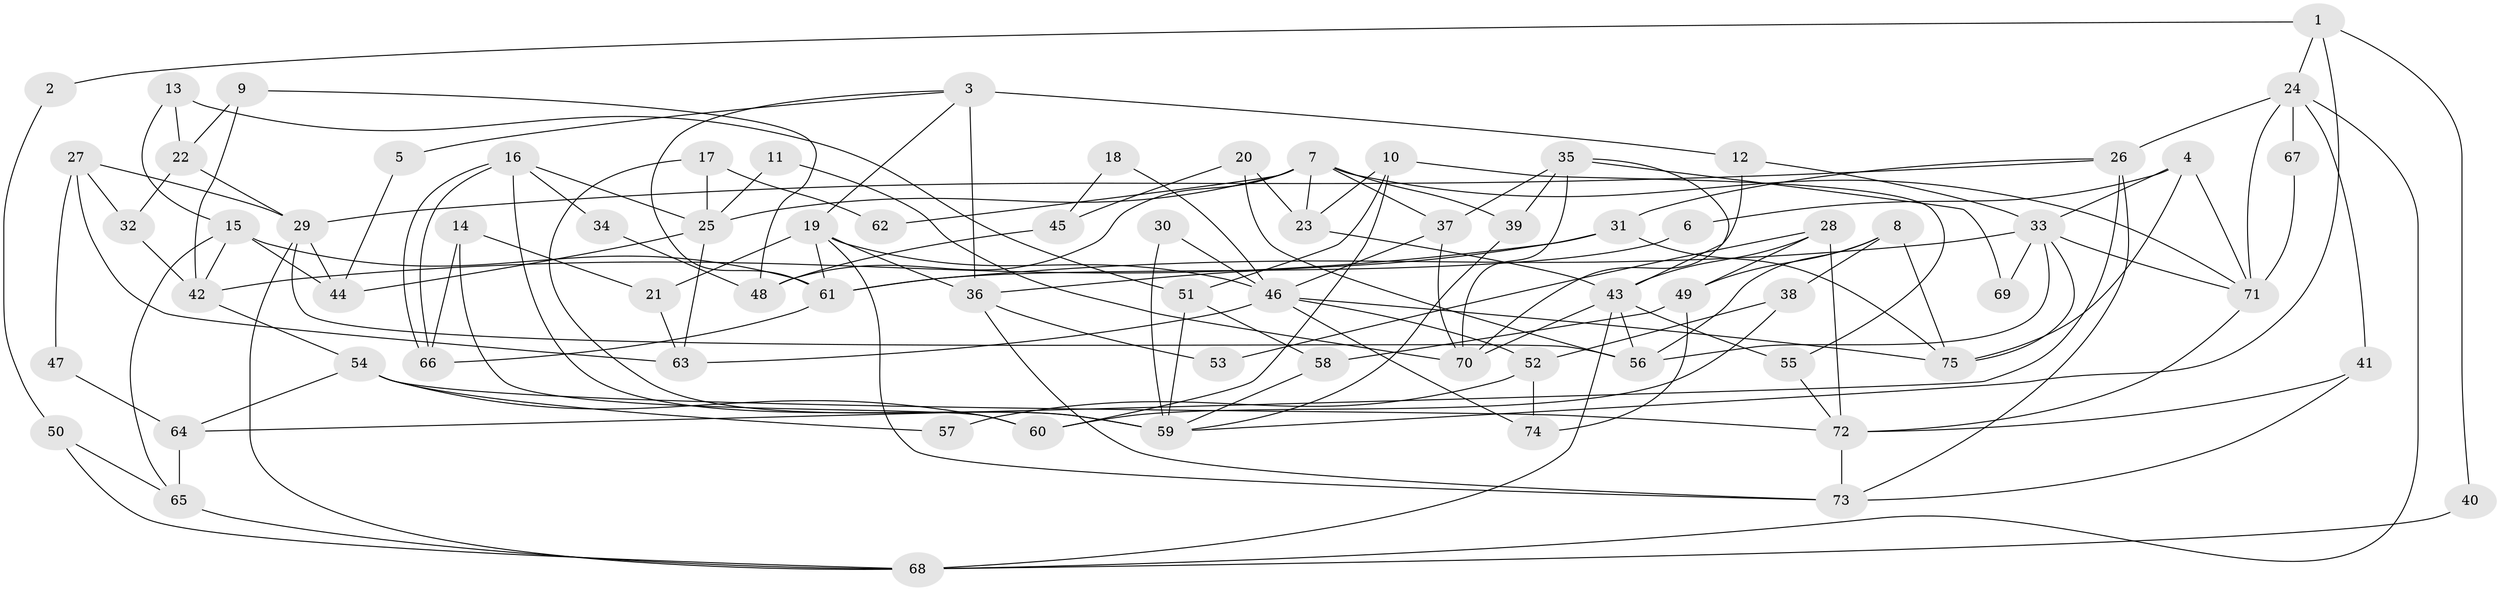 // Generated by graph-tools (version 1.1) at 2025/26/03/09/25 03:26:12]
// undirected, 75 vertices, 150 edges
graph export_dot {
graph [start="1"]
  node [color=gray90,style=filled];
  1;
  2;
  3;
  4;
  5;
  6;
  7;
  8;
  9;
  10;
  11;
  12;
  13;
  14;
  15;
  16;
  17;
  18;
  19;
  20;
  21;
  22;
  23;
  24;
  25;
  26;
  27;
  28;
  29;
  30;
  31;
  32;
  33;
  34;
  35;
  36;
  37;
  38;
  39;
  40;
  41;
  42;
  43;
  44;
  45;
  46;
  47;
  48;
  49;
  50;
  51;
  52;
  53;
  54;
  55;
  56;
  57;
  58;
  59;
  60;
  61;
  62;
  63;
  64;
  65;
  66;
  67;
  68;
  69;
  70;
  71;
  72;
  73;
  74;
  75;
  1 -- 59;
  1 -- 24;
  1 -- 2;
  1 -- 40;
  2 -- 50;
  3 -- 12;
  3 -- 19;
  3 -- 5;
  3 -- 36;
  3 -- 61;
  4 -- 75;
  4 -- 33;
  4 -- 6;
  4 -- 71;
  5 -- 44;
  6 -- 61;
  7 -- 71;
  7 -- 39;
  7 -- 23;
  7 -- 25;
  7 -- 37;
  7 -- 48;
  7 -- 62;
  8 -- 75;
  8 -- 56;
  8 -- 38;
  8 -- 49;
  9 -- 22;
  9 -- 42;
  9 -- 48;
  10 -- 55;
  10 -- 23;
  10 -- 51;
  10 -- 60;
  11 -- 25;
  11 -- 70;
  12 -- 33;
  12 -- 70;
  13 -- 51;
  13 -- 15;
  13 -- 22;
  14 -- 66;
  14 -- 60;
  14 -- 21;
  15 -- 61;
  15 -- 44;
  15 -- 42;
  15 -- 65;
  16 -- 25;
  16 -- 66;
  16 -- 66;
  16 -- 34;
  16 -- 59;
  17 -- 59;
  17 -- 25;
  17 -- 62;
  18 -- 46;
  18 -- 45;
  19 -- 36;
  19 -- 73;
  19 -- 21;
  19 -- 46;
  19 -- 61;
  20 -- 56;
  20 -- 23;
  20 -- 45;
  21 -- 63;
  22 -- 29;
  22 -- 32;
  23 -- 43;
  24 -- 26;
  24 -- 68;
  24 -- 41;
  24 -- 67;
  24 -- 71;
  25 -- 63;
  25 -- 44;
  26 -- 29;
  26 -- 31;
  26 -- 64;
  26 -- 73;
  27 -- 32;
  27 -- 63;
  27 -- 29;
  27 -- 47;
  28 -- 72;
  28 -- 43;
  28 -- 49;
  28 -- 53;
  29 -- 68;
  29 -- 44;
  29 -- 56;
  30 -- 46;
  30 -- 59;
  31 -- 75;
  31 -- 36;
  31 -- 42;
  32 -- 42;
  33 -- 61;
  33 -- 71;
  33 -- 56;
  33 -- 69;
  33 -- 75;
  34 -- 48;
  35 -- 70;
  35 -- 37;
  35 -- 39;
  35 -- 43;
  35 -- 69;
  36 -- 73;
  36 -- 53;
  37 -- 46;
  37 -- 70;
  38 -- 60;
  38 -- 52;
  39 -- 59;
  40 -- 68;
  41 -- 73;
  41 -- 72;
  42 -- 54;
  43 -- 56;
  43 -- 55;
  43 -- 68;
  43 -- 70;
  45 -- 48;
  46 -- 52;
  46 -- 63;
  46 -- 74;
  46 -- 75;
  47 -- 64;
  49 -- 58;
  49 -- 74;
  50 -- 68;
  50 -- 65;
  51 -- 59;
  51 -- 58;
  52 -- 74;
  52 -- 57;
  54 -- 72;
  54 -- 57;
  54 -- 60;
  54 -- 64;
  55 -- 72;
  58 -- 59;
  61 -- 66;
  64 -- 65;
  65 -- 68;
  67 -- 71;
  71 -- 72;
  72 -- 73;
}
